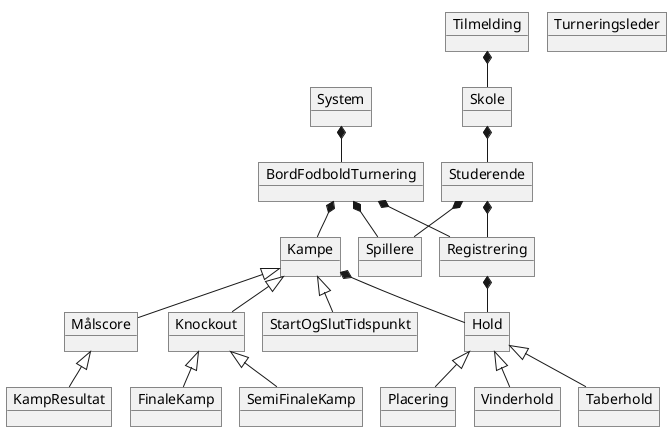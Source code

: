 @startuml

!pragma layout smetana

object BordFodboldTurnering
object Registrering
object Hold
object Placering
object Vinderhold
object Kampe
object Spillere
object Taberhold
object Turneringsleder
object Tilmelding
object Skole
object System
object Studerende
object Knockout
object SemiFinaleKamp
object FinaleKamp
object StartOgSlutTidspunkt
object Målscore
object KampResultat

Hold <|-- Vinderhold
Hold <|-- Taberhold
Hold <|-- Placering
Kampe <|-- Knockout
Kampe <|-- StartOgSlutTidspunkt
Kampe <|-- Målscore
Knockout <|-- SemiFinaleKamp
Knockout <|-- FinaleKamp
Målscore <|-- KampResultat

System *-- BordFodboldTurnering
BordFodboldTurnering *-- Registrering
BordFodboldTurnering *-- Kampe
BordFodboldTurnering *-- Spillere
Tilmelding *-- Skole
Skole *-- Studerende
Studerende *-- Spillere
Studerende *-- Registrering
Registrering *-- Hold
Kampe *-- Hold

@enduml